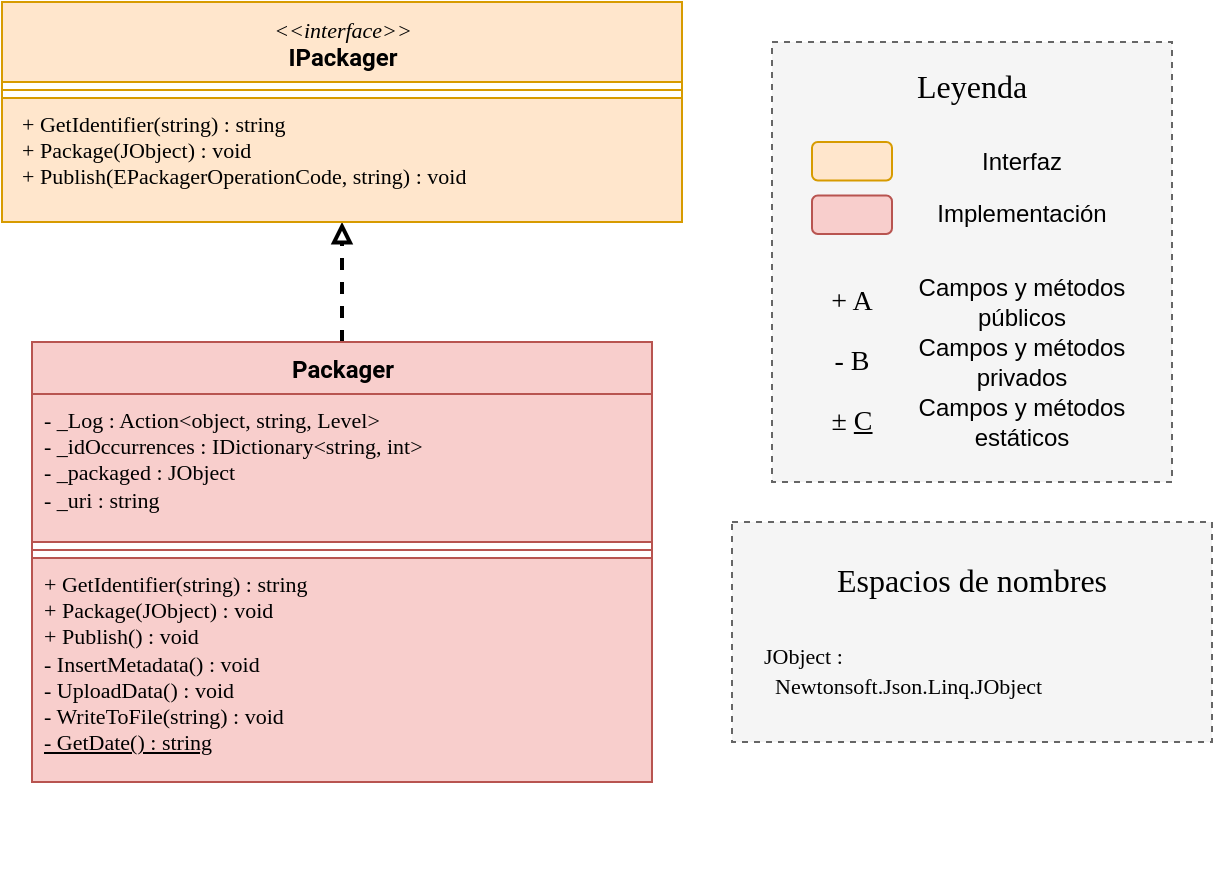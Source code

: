 <mxfile version="14.5.1" type="device"><diagram id="txE19-XvjyWXoHLfqBr6" name="Página-1"><mxGraphModel dx="1422" dy="825" grid="1" gridSize="10" guides="1" tooltips="1" connect="1" arrows="1" fold="1" page="1" pageScale="1" pageWidth="1169" pageHeight="827" math="0" shadow="0"><root><mxCell id="0"/><mxCell id="1" parent="0"/><mxCell id="KDxDkdpbvGBbIUqTGubJ-24" style="edgeStyle=orthogonalEdgeStyle;rounded=0;orthogonalLoop=1;jettySize=auto;html=1;entryX=0.5;entryY=1;entryDx=0;entryDy=0;entryPerimeter=0;endArrow=block;endFill=0;dashed=1;strokeWidth=2;" edge="1" parent="1" source="I51aV7VweHc0cR04471b-64" target="KDxDkdpbvGBbIUqTGubJ-23"><mxGeometry relative="1" as="geometry"/></mxCell><mxCell id="I51aV7VweHc0cR04471b-64" value="&lt;font face=&quot;Roboto&quot; data-font-src=&quot;https://fonts.googleapis.com/css?family=Roboto&quot;&gt;Packager&lt;/font&gt;" style="swimlane;fontStyle=1;align=center;verticalAlign=top;childLayout=stackLayout;horizontal=1;startSize=26;horizontalStack=0;resizeParent=1;resizeParentMax=0;resizeLast=0;collapsible=1;marginBottom=0;rounded=0;strokeColor=#b85450;html=1;fillColor=#f8cecc;" parent="1" vertex="1"><mxGeometry x="180" y="230" width="310" height="220" as="geometry"/></mxCell><mxCell id="I51aV7VweHc0cR04471b-65" value="&lt;font data-font-src=&quot;https://fonts.googleapis.com/css?family=Roboto+Mono&quot;&gt;- _Log : Action&amp;lt;object, string, Level&amp;gt;&lt;br&gt;- _idOccurrences : IDictionary&amp;lt;string, int&amp;gt;&lt;br&gt;- _packaged : JObject&lt;br&gt;- _uri : string&lt;br&gt;&lt;/font&gt;" style="text;strokeColor=#b85450;fillColor=#f8cecc;align=left;verticalAlign=top;spacingLeft=4;spacingRight=4;overflow=hidden;rotatable=0;points=[[0,0.5],[1,0.5]];portConstraint=eastwest;fontFamily=Roboto Mono;fontSource=https%3A%2F%2Ffonts.googleapis.com%2Fcss%3Ffamily%3DRoboto%2BMono;fontSize=11;html=1;" parent="I51aV7VweHc0cR04471b-64" vertex="1"><mxGeometry y="26" width="310" height="74" as="geometry"/></mxCell><mxCell id="I51aV7VweHc0cR04471b-66" value="" style="line;strokeWidth=1;fillColor=#f8cecc;align=left;verticalAlign=middle;spacingTop=-1;spacingLeft=3;spacingRight=3;rotatable=0;labelPosition=right;points=[];portConstraint=eastwest;strokeColor=#b85450;" parent="I51aV7VweHc0cR04471b-64" vertex="1"><mxGeometry y="100" width="310" height="8" as="geometry"/></mxCell><mxCell id="I51aV7VweHc0cR04471b-67" value="+ GetIdentifier(string) : string&lt;br&gt;+ Package(JObject) : void&lt;br&gt;+ Publish() : void&lt;br&gt;- InsertMetadata() : void&lt;br&gt;- UploadData() : void&lt;br&gt;- WriteToFile(string) : void&lt;br&gt;&lt;u&gt;- GetDate() : string&lt;br&gt;&lt;/u&gt;" style="text;strokeColor=#b85450;fillColor=#f8cecc;align=left;verticalAlign=top;spacingLeft=4;spacingRight=4;overflow=hidden;rotatable=0;points=[[0,0.5],[1,0.5]];portConstraint=eastwest;fontFamily=Roboto Mono;fontSource=https%3A%2F%2Ffonts.googleapis.com%2Fcss%3Ffamily%3DRoboto%2BMono;fontSize=11;html=1;" parent="I51aV7VweHc0cR04471b-64" vertex="1"><mxGeometry y="108" width="310" height="112" as="geometry"/></mxCell><mxCell id="KDxDkdpbvGBbIUqTGubJ-1" value="" style="group" vertex="1" connectable="0" parent="1"><mxGeometry x="550" y="80" width="200" height="240" as="geometry"/></mxCell><mxCell id="KDxDkdpbvGBbIUqTGubJ-2" value="" style="rounded=0;whiteSpace=wrap;html=1;fontFamily=Roboto Slab;fontSource=https%3A%2F%2Ffonts.googleapis.com%2Fcss%3Ffamily%3DRoboto%2BSlab;fontSize=20;fillColor=#f5f5f5;strokeColor=#666666;fontColor=#333333;dashed=1;strokeWidth=1;glass=0;shadow=0;sketch=0;" vertex="1" parent="KDxDkdpbvGBbIUqTGubJ-1"><mxGeometry width="200" height="220" as="geometry"/></mxCell><mxCell id="KDxDkdpbvGBbIUqTGubJ-3" value="&lt;font style=&quot;font-size: 16px&quot;&gt;Leyenda&lt;/font&gt;" style="text;html=1;strokeColor=none;fillColor=none;align=center;verticalAlign=middle;whiteSpace=wrap;rounded=0;shadow=0;glass=0;dashed=1;sketch=0;fontFamily=Roboto Slab;fontSource=https%3A%2F%2Ffonts.googleapis.com%2Fcss%3Ffamily%3DRoboto%2BSlab;fontSize=20;" vertex="1" parent="KDxDkdpbvGBbIUqTGubJ-1"><mxGeometry x="80" y="10" width="40" height="19.2" as="geometry"/></mxCell><mxCell id="KDxDkdpbvGBbIUqTGubJ-4" value="" style="rounded=1;whiteSpace=wrap;html=1;strokeColor=#d79b00;fillColor=#ffe6cc;align=left;" vertex="1" parent="KDxDkdpbvGBbIUqTGubJ-1"><mxGeometry x="20" y="50" width="40" height="19.2" as="geometry"/></mxCell><mxCell id="KDxDkdpbvGBbIUqTGubJ-5" value="Interfaz" style="text;html=1;strokeColor=none;fillColor=none;align=center;verticalAlign=middle;whiteSpace=wrap;rounded=0;shadow=0;glass=0;dashed=1;sketch=0;fontFamily=Helvetica;fontSize=12;" vertex="1" parent="KDxDkdpbvGBbIUqTGubJ-1"><mxGeometry x="70" y="50" width="110" height="19.2" as="geometry"/></mxCell><mxCell id="KDxDkdpbvGBbIUqTGubJ-6" value="" style="rounded=1;whiteSpace=wrap;html=1;strokeColor=#b85450;fillColor=#f8cecc;align=left;" vertex="1" parent="KDxDkdpbvGBbIUqTGubJ-1"><mxGeometry x="20" y="76.8" width="40" height="19.2" as="geometry"/></mxCell><mxCell id="KDxDkdpbvGBbIUqTGubJ-7" value="Implementación" style="text;html=1;strokeColor=none;fillColor=none;align=center;verticalAlign=middle;whiteSpace=wrap;rounded=0;shadow=0;glass=0;dashed=1;sketch=0;fontFamily=Helvetica;fontSize=12;" vertex="1" parent="KDxDkdpbvGBbIUqTGubJ-1"><mxGeometry x="70" y="76.8" width="110" height="19.2" as="geometry"/></mxCell><mxCell id="KDxDkdpbvGBbIUqTGubJ-8" value="&lt;font face=&quot;Roboto Mono&quot; data-font-src=&quot;https://fonts.googleapis.com/css?family=Roboto+Mono&quot; style=&quot;font-size: 14px&quot;&gt;+ A&lt;/font&gt;" style="text;html=1;strokeColor=none;fillColor=none;align=center;verticalAlign=middle;whiteSpace=wrap;rounded=0;labelBackgroundColor=none;" vertex="1" parent="KDxDkdpbvGBbIUqTGubJ-1"><mxGeometry x="20" y="120" width="40" height="20" as="geometry"/></mxCell><mxCell id="KDxDkdpbvGBbIUqTGubJ-9" value="Campos y métodos&lt;br&gt;públicos" style="text;html=1;strokeColor=none;fillColor=none;align=center;verticalAlign=middle;whiteSpace=wrap;rounded=0;shadow=0;glass=0;dashed=1;sketch=0;fontFamily=Helvetica;fontSize=12;" vertex="1" parent="KDxDkdpbvGBbIUqTGubJ-1"><mxGeometry x="70" y="120.8" width="110" height="19.2" as="geometry"/></mxCell><mxCell id="KDxDkdpbvGBbIUqTGubJ-10" value="&lt;font face=&quot;Roboto Mono&quot; data-font-src=&quot;https://fonts.googleapis.com/css?family=Roboto+Mono&quot; style=&quot;font-size: 14px&quot;&gt;- B&lt;/font&gt;" style="text;html=1;strokeColor=none;fillColor=none;align=center;verticalAlign=middle;whiteSpace=wrap;rounded=0;labelBackgroundColor=none;" vertex="1" parent="KDxDkdpbvGBbIUqTGubJ-1"><mxGeometry x="20" y="150" width="40" height="20" as="geometry"/></mxCell><mxCell id="KDxDkdpbvGBbIUqTGubJ-11" value="Campos y métodos&lt;br&gt;privados" style="text;html=1;strokeColor=none;fillColor=none;align=center;verticalAlign=middle;whiteSpace=wrap;rounded=0;shadow=0;glass=0;dashed=1;sketch=0;fontFamily=Helvetica;fontSize=12;" vertex="1" parent="KDxDkdpbvGBbIUqTGubJ-1"><mxGeometry x="70" y="150" width="110" height="19.2" as="geometry"/></mxCell><mxCell id="KDxDkdpbvGBbIUqTGubJ-12" value="&lt;font face=&quot;Roboto Mono&quot; data-font-src=&quot;https://fonts.googleapis.com/css?family=Roboto+Mono&quot; style=&quot;font-size: 14px&quot;&gt;&lt;span class=&quot;aCOpRe&quot;&gt;±&lt;/span&gt;&amp;nbsp;&lt;u&gt;C&lt;/u&gt;&lt;/font&gt;" style="text;html=1;strokeColor=none;fillColor=none;align=center;verticalAlign=middle;whiteSpace=wrap;rounded=0;labelBackgroundColor=none;" vertex="1" parent="KDxDkdpbvGBbIUqTGubJ-1"><mxGeometry x="20" y="180" width="40" height="20" as="geometry"/></mxCell><mxCell id="KDxDkdpbvGBbIUqTGubJ-13" value="Campos y métodos&lt;br&gt;estáticos" style="text;html=1;strokeColor=none;fillColor=none;align=center;verticalAlign=middle;whiteSpace=wrap;rounded=0;shadow=0;glass=0;dashed=1;sketch=0;fontFamily=Helvetica;fontSize=12;" vertex="1" parent="KDxDkdpbvGBbIUqTGubJ-1"><mxGeometry x="70" y="180.8" width="110" height="19.2" as="geometry"/></mxCell><mxCell id="KDxDkdpbvGBbIUqTGubJ-14" value="" style="group" vertex="1" connectable="0" parent="1"><mxGeometry x="530" y="320" width="240" height="180" as="geometry"/></mxCell><mxCell id="KDxDkdpbvGBbIUqTGubJ-15" value="" style="rounded=0;whiteSpace=wrap;html=1;fontFamily=Roboto Slab;fontSource=https%3A%2F%2Ffonts.googleapis.com%2Fcss%3Ffamily%3DRoboto%2BSlab;fontSize=20;fillColor=#f5f5f5;strokeColor=#666666;fontColor=#333333;dashed=1;strokeWidth=1;glass=0;shadow=0;sketch=0;" vertex="1" parent="KDxDkdpbvGBbIUqTGubJ-14"><mxGeometry width="240" height="110" as="geometry"/></mxCell><mxCell id="KDxDkdpbvGBbIUqTGubJ-16" value="&lt;font face=&quot;Roboto Mono&quot; data-font-src=&quot;https://fonts.googleapis.com/css?family=Roboto+Mono&quot; style=&quot;font-size: 11px&quot;&gt;JObject :&lt;br&gt;&amp;nbsp; Newtonsoft.Json.Linq.JObject&lt;/font&gt;" style="text;html=1;strokeColor=none;fillColor=none;align=left;verticalAlign=middle;whiteSpace=wrap;rounded=0;labelBackgroundColor=none;" vertex="1" parent="KDxDkdpbvGBbIUqTGubJ-14"><mxGeometry x="14.38" y="60.004" width="215.62" height="28.636" as="geometry"/></mxCell><mxCell id="KDxDkdpbvGBbIUqTGubJ-19" value="&lt;font style=&quot;font-size: 16px&quot;&gt;Espacios de nombres&lt;/font&gt;" style="text;html=1;strokeColor=none;fillColor=none;align=center;verticalAlign=middle;whiteSpace=wrap;rounded=0;shadow=0;glass=0;dashed=1;sketch=0;fontFamily=Roboto Slab;fontSource=https%3A%2F%2Ffonts.googleapis.com%2Fcss%3Ffamily%3DRoboto%2BSlab;fontSize=20;" vertex="1" parent="KDxDkdpbvGBbIUqTGubJ-14"><mxGeometry x="29.84" y="20" width="180.32" height="13.75" as="geometry"/></mxCell><mxCell id="KDxDkdpbvGBbIUqTGubJ-20" value="&lt;font data-font-src=&quot;https://fonts.googleapis.com/css?family=Roboto&quot;&gt;&lt;font face=&quot;Roboto Mono&quot; data-font-src=&quot;https://fonts.googleapis.com/css?family=Roboto+Mono&quot; style=&quot;font-weight: normal&quot; size=&quot;1&quot;&gt;&lt;i style=&quot;font-size: 11px&quot;&gt;&amp;lt;&amp;lt;interface&amp;gt;&amp;gt;&lt;/i&gt;&lt;/font&gt;&lt;br&gt;&lt;font face=&quot;Roboto&quot;&gt;IPackager&lt;/font&gt;&lt;/font&gt;" style="swimlane;fontStyle=1;align=center;verticalAlign=top;childLayout=stackLayout;horizontal=1;startSize=40;horizontalStack=0;resizeParent=1;resizeParentMax=0;resizeLast=0;collapsible=1;marginBottom=0;rounded=0;strokeColor=#d79b00;html=1;fillColor=#ffe6cc;" vertex="1" parent="1"><mxGeometry x="165" y="60" width="340" height="110" as="geometry"/></mxCell><mxCell id="KDxDkdpbvGBbIUqTGubJ-21" value="&lt;font data-font-src=&quot;https://fonts.googleapis.com/css?family=Roboto+Mono&quot;&gt;&lt;p style=&quot;font-family: &amp;#34;helvetica&amp;#34; ; margin: 0px 0px 0px 4px&quot;&gt;&lt;br&gt;&lt;/p&gt;&lt;/font&gt;" style="text;strokeColor=none;fillColor=none;align=left;verticalAlign=top;spacingLeft=4;spacingRight=4;overflow=hidden;rotatable=0;points=[[0,0.5],[1,0.5]];portConstraint=eastwest;fontFamily=Roboto Mono;fontSource=https%3A%2F%2Ffonts.googleapis.com%2Fcss%3Ffamily%3DRoboto%2BMono;fontSize=11;html=1;" vertex="1" parent="KDxDkdpbvGBbIUqTGubJ-20"><mxGeometry y="40" width="340" as="geometry"/></mxCell><mxCell id="KDxDkdpbvGBbIUqTGubJ-22" value="" style="line;strokeWidth=1;fillColor=#ffe6cc;align=left;verticalAlign=middle;spacingTop=-1;spacingLeft=3;spacingRight=3;rotatable=0;labelPosition=right;points=[];portConstraint=eastwest;strokeColor=#d79b00;" vertex="1" parent="KDxDkdpbvGBbIUqTGubJ-20"><mxGeometry y="40" width="340" height="8" as="geometry"/></mxCell><mxCell id="KDxDkdpbvGBbIUqTGubJ-23" value="&lt;p style=&quot;font-family: &amp;#34;helvetica&amp;#34; ; margin: 0px 0px 0px 4px&quot;&gt;&lt;font face=&quot;Roboto Mono&quot; data-font-src=&quot;https://fonts.googleapis.com/css?family=Roboto+Mono&quot;&gt;+&amp;nbsp;&lt;font data-font-src=&quot;https://fonts.googleapis.com/css?family=Roboto&quot;&gt;GetIdentifier&lt;/font&gt;(string) : string&lt;br&gt;+ Package(JObject) : void&lt;/font&gt;&lt;/p&gt;&lt;p style=&quot;font-family: &amp;#34;helvetica&amp;#34; ; margin: 0px 0px 0px 4px&quot;&gt;&lt;font face=&quot;Roboto Mono&quot; data-font-src=&quot;https://fonts.googleapis.com/css?family=Roboto+Mono&quot;&gt;+ Publish(EPackagerOperationCode, string) : void&lt;/font&gt;&lt;/p&gt;" style="text;strokeColor=#d79b00;fillColor=#ffe6cc;align=left;verticalAlign=top;spacingLeft=4;spacingRight=4;overflow=hidden;rotatable=0;points=[[0,0.5],[1,0.5]];portConstraint=eastwest;fontFamily=Roboto Mono;fontSource=https%3A%2F%2Ffonts.googleapis.com%2Fcss%3Ffamily%3DRoboto%2BMono;fontSize=11;html=1;" vertex="1" parent="KDxDkdpbvGBbIUqTGubJ-20"><mxGeometry y="48" width="340" height="62" as="geometry"/></mxCell></root></mxGraphModel></diagram></mxfile>
